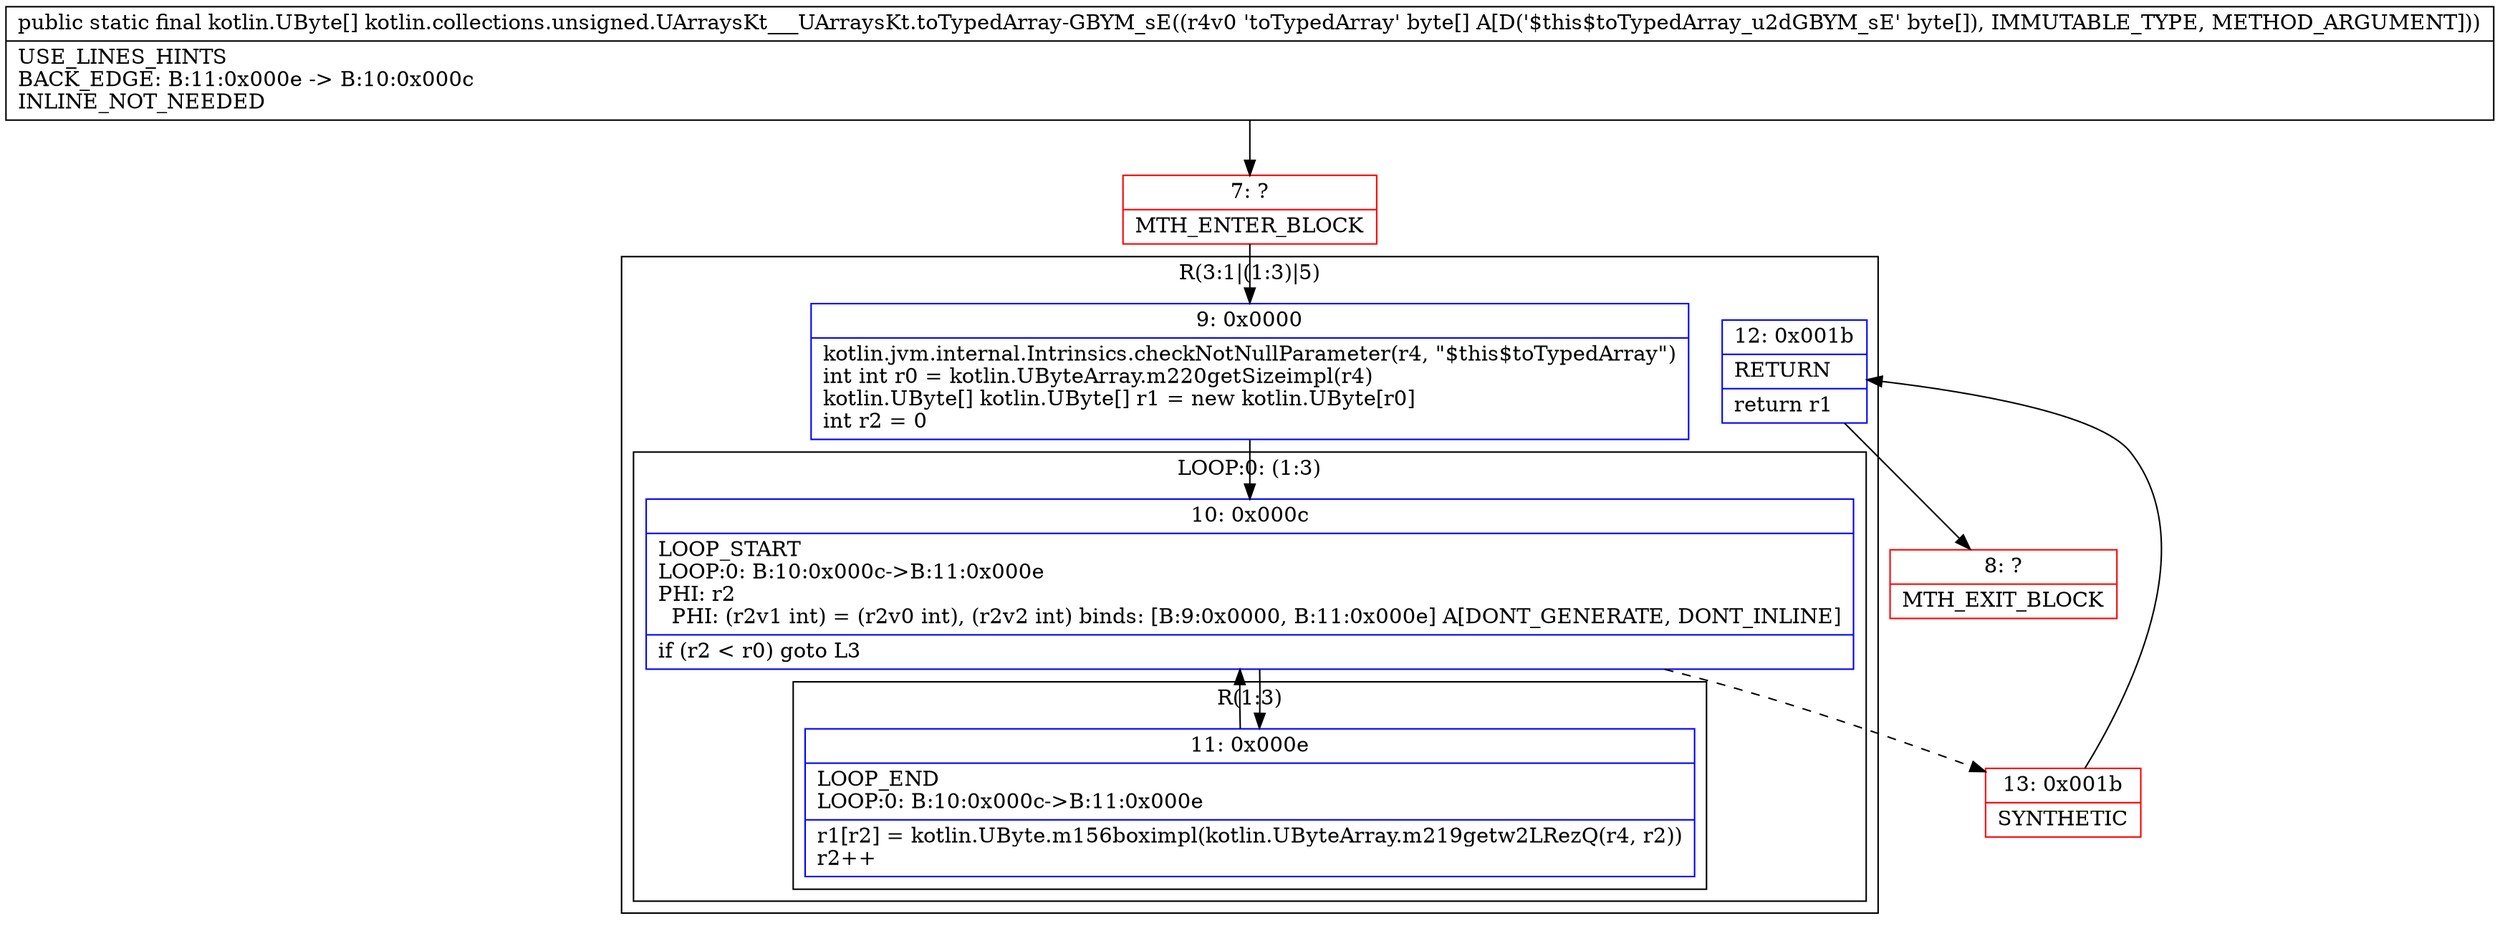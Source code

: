 digraph "CFG forkotlin.collections.unsigned.UArraysKt___UArraysKt.toTypedArray\-GBYM_sE([B)[Lkotlin\/UByte;" {
subgraph cluster_Region_1811413196 {
label = "R(3:1|(1:3)|5)";
node [shape=record,color=blue];
Node_9 [shape=record,label="{9\:\ 0x0000|kotlin.jvm.internal.Intrinsics.checkNotNullParameter(r4, \"$this$toTypedArray\")\lint int r0 = kotlin.UByteArray.m220getSizeimpl(r4)\lkotlin.UByte[] kotlin.UByte[] r1 = new kotlin.UByte[r0]\lint r2 = 0\l}"];
subgraph cluster_LoopRegion_1766053783 {
label = "LOOP:0: (1:3)";
node [shape=record,color=blue];
Node_10 [shape=record,label="{10\:\ 0x000c|LOOP_START\lLOOP:0: B:10:0x000c\-\>B:11:0x000e\lPHI: r2 \l  PHI: (r2v1 int) = (r2v0 int), (r2v2 int) binds: [B:9:0x0000, B:11:0x000e] A[DONT_GENERATE, DONT_INLINE]\l|if (r2 \< r0) goto L3\l}"];
subgraph cluster_Region_1223134112 {
label = "R(1:3)";
node [shape=record,color=blue];
Node_11 [shape=record,label="{11\:\ 0x000e|LOOP_END\lLOOP:0: B:10:0x000c\-\>B:11:0x000e\l|r1[r2] = kotlin.UByte.m156boximpl(kotlin.UByteArray.m219getw2LRezQ(r4, r2))\lr2++\l}"];
}
}
Node_12 [shape=record,label="{12\:\ 0x001b|RETURN\l|return r1\l}"];
}
Node_7 [shape=record,color=red,label="{7\:\ ?|MTH_ENTER_BLOCK\l}"];
Node_13 [shape=record,color=red,label="{13\:\ 0x001b|SYNTHETIC\l}"];
Node_8 [shape=record,color=red,label="{8\:\ ?|MTH_EXIT_BLOCK\l}"];
MethodNode[shape=record,label="{public static final kotlin.UByte[] kotlin.collections.unsigned.UArraysKt___UArraysKt.toTypedArray\-GBYM_sE((r4v0 'toTypedArray' byte[] A[D('$this$toTypedArray_u2dGBYM_sE' byte[]), IMMUTABLE_TYPE, METHOD_ARGUMENT]))  | USE_LINES_HINTS\lBACK_EDGE: B:11:0x000e \-\> B:10:0x000c\lINLINE_NOT_NEEDED\l}"];
MethodNode -> Node_7;Node_9 -> Node_10;
Node_10 -> Node_11;
Node_10 -> Node_13[style=dashed];
Node_11 -> Node_10;
Node_12 -> Node_8;
Node_7 -> Node_9;
Node_13 -> Node_12;
}

